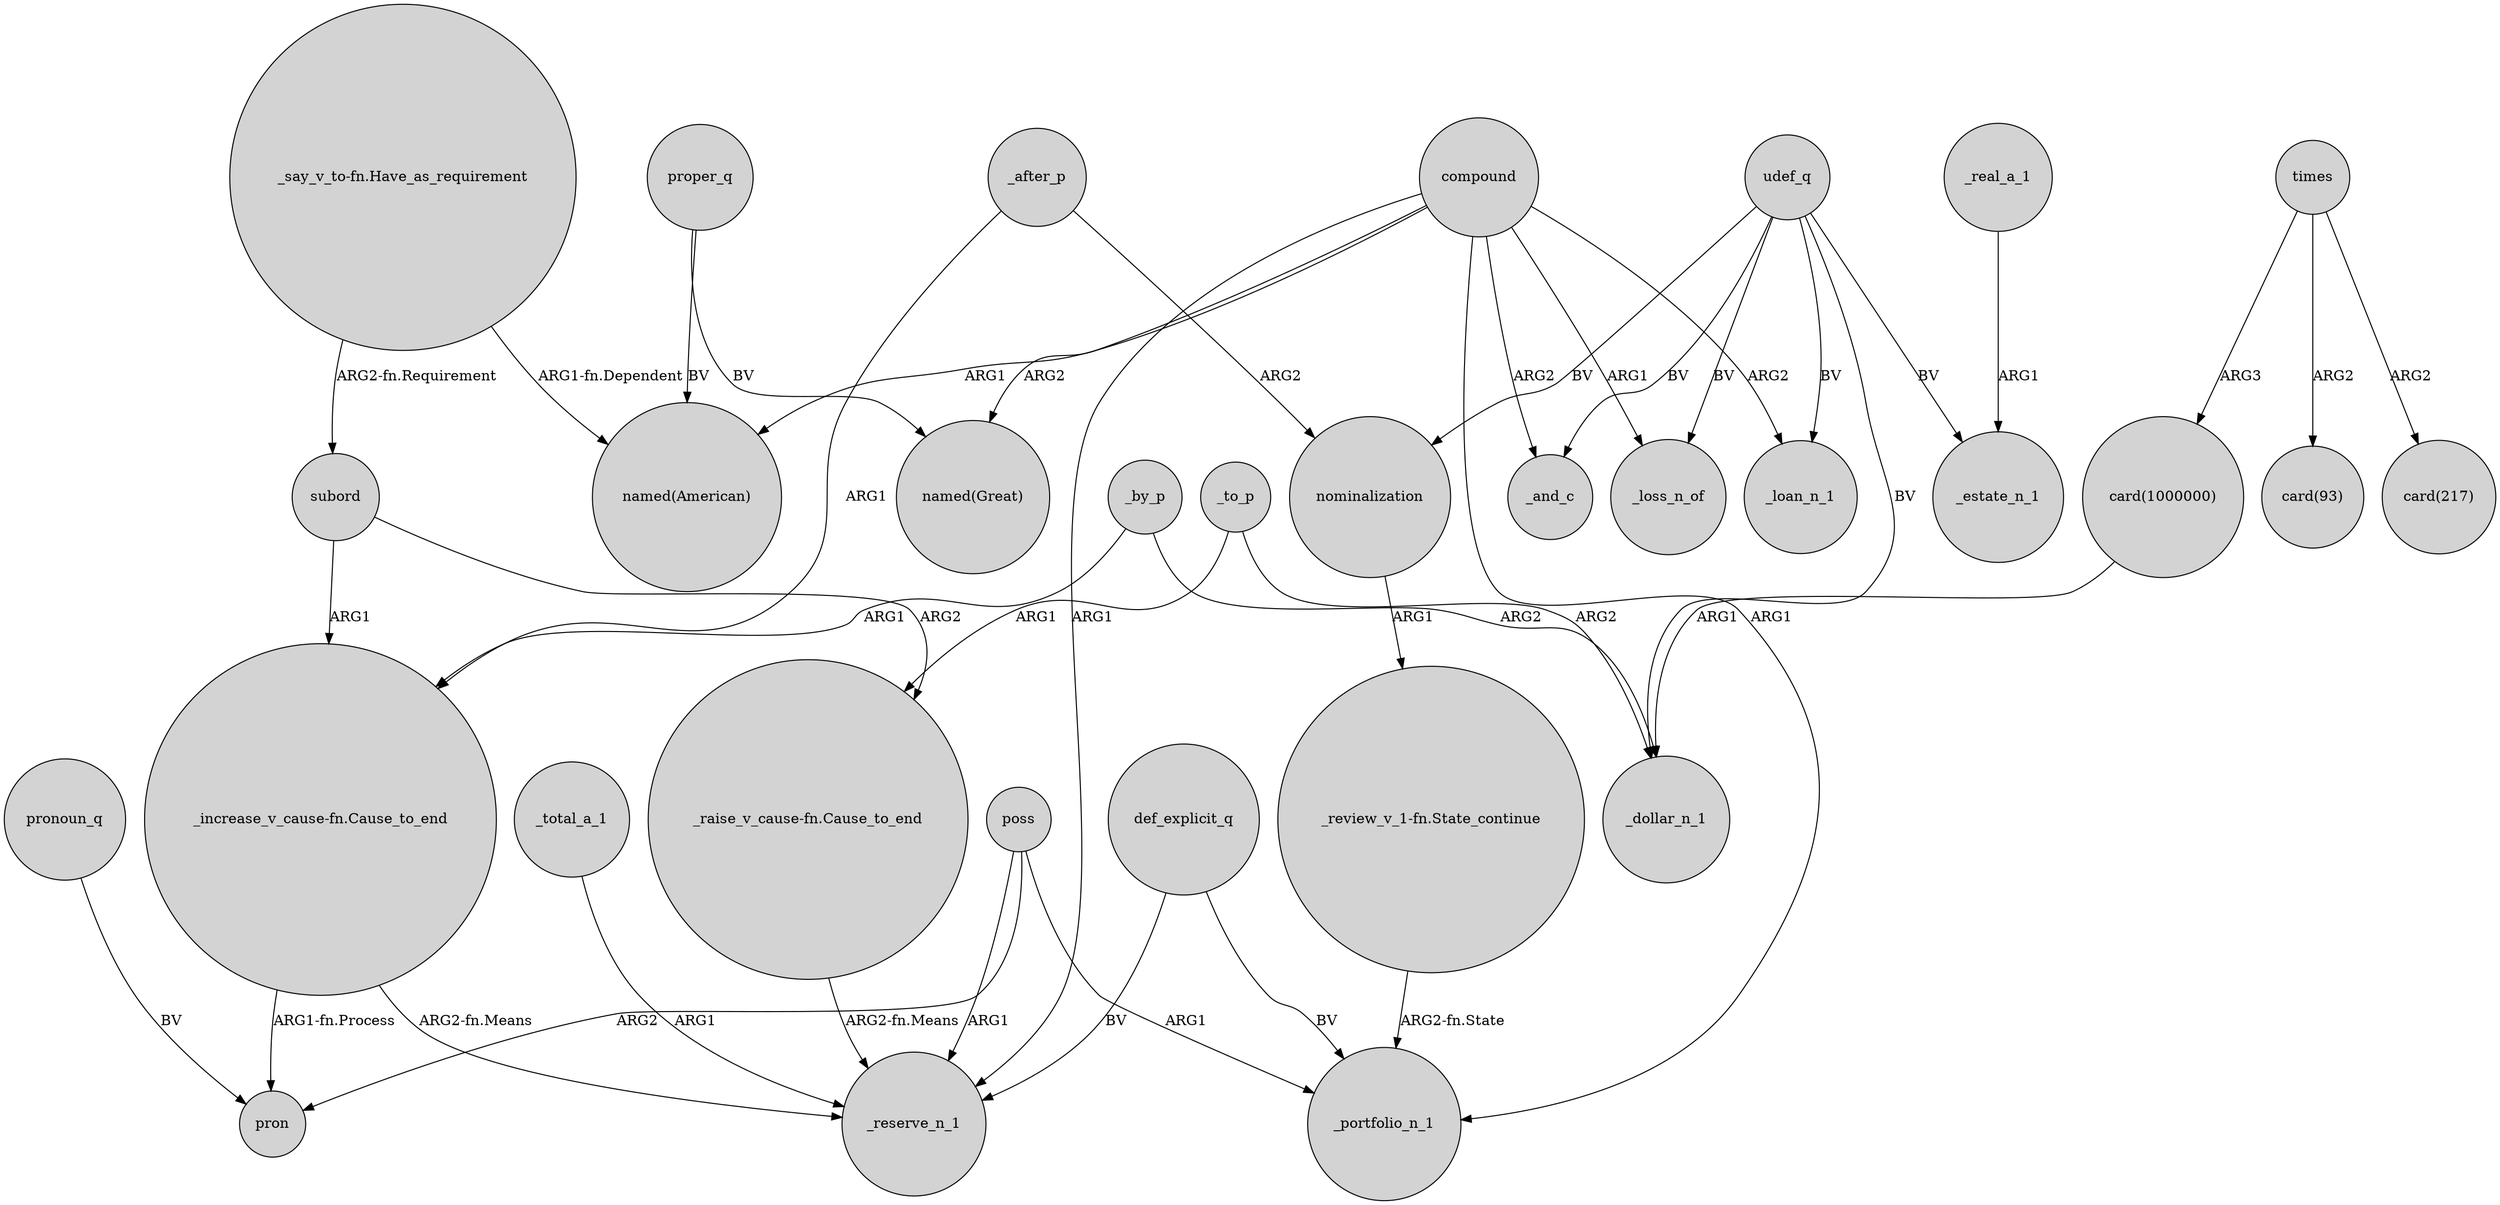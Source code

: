 digraph {
	node [shape=circle style=filled]
	subord -> "_increase_v_cause-fn.Cause_to_end" [label=ARG1]
	compound -> "named(Great)" [label=ARG2]
	"_review_v_1-fn.State_continue" -> _portfolio_n_1 [label="ARG2-fn.State"]
	times -> "card(217)" [label=ARG2]
	udef_q -> _loan_n_1 [label=BV]
	udef_q -> nominalization [label=BV]
	times -> "card(1000000)" [label=ARG3]
	compound -> _portfolio_n_1 [label=ARG1]
	_to_p -> _dollar_n_1 [label=ARG2]
	udef_q -> _and_c [label=BV]
	"_increase_v_cause-fn.Cause_to_end" -> _reserve_n_1 [label="ARG2-fn.Means"]
	compound -> _and_c [label=ARG2]
	"_raise_v_cause-fn.Cause_to_end" -> _reserve_n_1 [label="ARG2-fn.Means"]
	_after_p -> nominalization [label=ARG2]
	pronoun_q -> pron [label=BV]
	poss -> pron [label=ARG2]
	_to_p -> "_raise_v_cause-fn.Cause_to_end" [label=ARG1]
	compound -> _loss_n_of [label=ARG1]
	def_explicit_q -> _reserve_n_1 [label=BV]
	_total_a_1 -> _reserve_n_1 [label=ARG1]
	proper_q -> "named(Great)" [label=BV]
	times -> "card(93)" [label=ARG2]
	udef_q -> _loss_n_of [label=BV]
	udef_q -> _dollar_n_1 [label=BV]
	"card(1000000)" -> _dollar_n_1 [label=ARG1]
	"_say_v_to-fn.Have_as_requirement" -> subord [label="ARG2-fn.Requirement"]
	poss -> _portfolio_n_1 [label=ARG1]
	compound -> _reserve_n_1 [label=ARG1]
	_after_p -> "_increase_v_cause-fn.Cause_to_end" [label=ARG1]
	_real_a_1 -> _estate_n_1 [label=ARG1]
	def_explicit_q -> _portfolio_n_1 [label=BV]
	udef_q -> _estate_n_1 [label=BV]
	poss -> _reserve_n_1 [label=ARG1]
	"_increase_v_cause-fn.Cause_to_end" -> pron [label="ARG1-fn.Process"]
	nominalization -> "_review_v_1-fn.State_continue" [label=ARG1]
	_by_p -> "_increase_v_cause-fn.Cause_to_end" [label=ARG1]
	"_say_v_to-fn.Have_as_requirement" -> "named(American)" [label="ARG1-fn.Dependent"]
	subord -> "_raise_v_cause-fn.Cause_to_end" [label=ARG2]
	proper_q -> "named(American)" [label=BV]
	compound -> "named(American)" [label=ARG1]
	_by_p -> _dollar_n_1 [label=ARG2]
	compound -> _loan_n_1 [label=ARG2]
}

